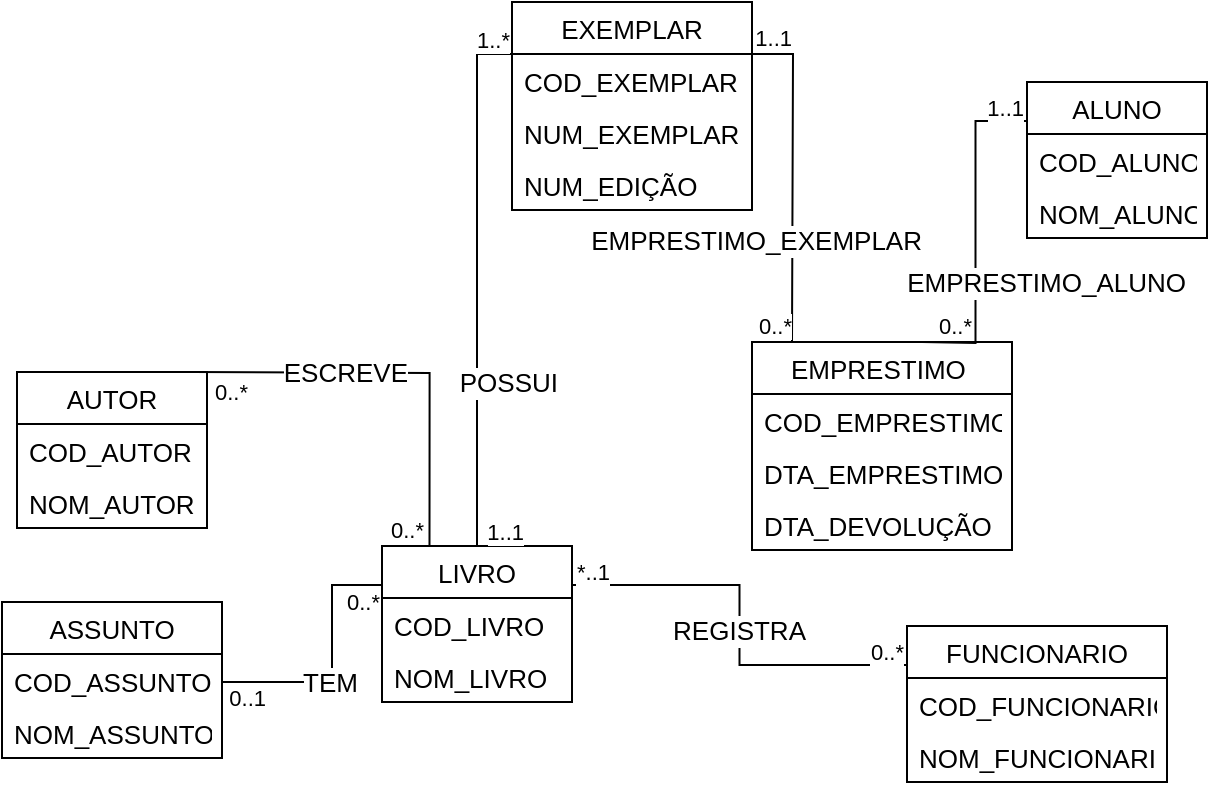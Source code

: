 <mxfile version="20.3.0" type="onedrive" pages="2"><diagram id="JMfhBpxqVSAkIOe4sKZo" name="Página-1"><mxGraphModel grid="1" page="1" gridSize="10" guides="1" tooltips="1" connect="1" arrows="1" fold="1" pageScale="1" pageWidth="827" pageHeight="1169" math="0" shadow="0"><root><mxCell id="0"/><mxCell id="1" parent="0"/><mxCell id="styqF_lQO8RlfN0wJD4p-19" value="EXEMPLAR" style="swimlane;fontStyle=0;childLayout=stackLayout;horizontal=1;startSize=26;fillColor=none;horizontalStack=0;resizeParent=1;resizeParentMax=0;resizeLast=0;collapsible=1;marginBottom=0;fontSize=13;" vertex="1" parent="1"><mxGeometry x="330" y="40" width="120" height="104" as="geometry"/></mxCell><mxCell id="styqF_lQO8RlfN0wJD4p-20" value="COD_EXEMPLAR" style="text;strokeColor=none;fillColor=none;align=left;verticalAlign=top;spacingLeft=4;spacingRight=4;overflow=hidden;rotatable=0;points=[[0,0.5],[1,0.5]];portConstraint=eastwest;fontSize=13;" vertex="1" parent="styqF_lQO8RlfN0wJD4p-19"><mxGeometry y="26" width="120" height="26" as="geometry"/></mxCell><mxCell id="styqF_lQO8RlfN0wJD4p-21" value="NUM_EXEMPLAR" style="text;strokeColor=none;fillColor=none;align=left;verticalAlign=top;spacingLeft=4;spacingRight=4;overflow=hidden;rotatable=0;points=[[0,0.5],[1,0.5]];portConstraint=eastwest;fontSize=13;" vertex="1" parent="styqF_lQO8RlfN0wJD4p-19"><mxGeometry y="52" width="120" height="26" as="geometry"/></mxCell><mxCell id="styqF_lQO8RlfN0wJD4p-97" value="NUM_EDIÇÃO" style="text;strokeColor=none;fillColor=none;align=left;verticalAlign=top;spacingLeft=4;spacingRight=4;overflow=hidden;rotatable=0;points=[[0,0.5],[1,0.5]];portConstraint=eastwest;fontSize=13;" vertex="1" parent="styqF_lQO8RlfN0wJD4p-19"><mxGeometry y="78" width="120" height="26" as="geometry"/></mxCell><mxCell id="styqF_lQO8RlfN0wJD4p-26" value="FUNCIONARIO" style="swimlane;fontStyle=0;childLayout=stackLayout;horizontal=1;startSize=26;fillColor=none;horizontalStack=0;resizeParent=1;resizeParentMax=0;resizeLast=0;collapsible=1;marginBottom=0;fontSize=13;" vertex="1" parent="1"><mxGeometry x="527.5" y="352" width="130" height="78" as="geometry"/></mxCell><mxCell id="styqF_lQO8RlfN0wJD4p-27" value="COD_FUNCIONARIO" style="text;strokeColor=none;fillColor=none;align=left;verticalAlign=top;spacingLeft=4;spacingRight=4;overflow=hidden;rotatable=0;points=[[0,0.5],[1,0.5]];portConstraint=eastwest;fontSize=13;" vertex="1" parent="styqF_lQO8RlfN0wJD4p-26"><mxGeometry y="26" width="130" height="26" as="geometry"/></mxCell><mxCell id="styqF_lQO8RlfN0wJD4p-28" value="NOM_FUNCIONARIO" style="text;strokeColor=none;fillColor=none;align=left;verticalAlign=top;spacingLeft=4;spacingRight=4;overflow=hidden;rotatable=0;points=[[0,0.5],[1,0.5]];portConstraint=eastwest;fontSize=13;" vertex="1" parent="styqF_lQO8RlfN0wJD4p-26"><mxGeometry y="52" width="130" height="26" as="geometry"/></mxCell><mxCell id="styqF_lQO8RlfN0wJD4p-29" value="AUTOR" style="swimlane;fontStyle=0;childLayout=stackLayout;horizontal=1;startSize=26;fillColor=none;horizontalStack=0;resizeParent=1;resizeParentMax=0;resizeLast=0;collapsible=1;marginBottom=0;fontSize=13;" vertex="1" parent="1"><mxGeometry x="82.5" y="225" width="95" height="78" as="geometry"/></mxCell><mxCell id="styqF_lQO8RlfN0wJD4p-30" value="COD_AUTOR" style="text;strokeColor=none;fillColor=none;align=left;verticalAlign=top;spacingLeft=4;spacingRight=4;overflow=hidden;rotatable=0;points=[[0,0.5],[1,0.5]];portConstraint=eastwest;fontSize=13;" vertex="1" parent="styqF_lQO8RlfN0wJD4p-29"><mxGeometry y="26" width="95" height="26" as="geometry"/></mxCell><mxCell id="styqF_lQO8RlfN0wJD4p-31" value="NOM_AUTOR" style="text;strokeColor=none;fillColor=none;align=left;verticalAlign=top;spacingLeft=4;spacingRight=4;overflow=hidden;rotatable=0;points=[[0,0.5],[1,0.5]];portConstraint=eastwest;fontSize=13;" vertex="1" parent="styqF_lQO8RlfN0wJD4p-29"><mxGeometry y="52" width="95" height="26" as="geometry"/></mxCell><mxCell id="styqF_lQO8RlfN0wJD4p-35" value="ASSUNTO" style="swimlane;fontStyle=0;childLayout=stackLayout;horizontal=1;startSize=26;fillColor=none;horizontalStack=0;resizeParent=1;resizeParentMax=0;resizeLast=0;collapsible=1;marginBottom=0;fontSize=13;" vertex="1" parent="1"><mxGeometry x="75" y="340" width="110" height="78" as="geometry"/></mxCell><mxCell id="styqF_lQO8RlfN0wJD4p-36" value="COD_ASSUNTO" style="text;strokeColor=none;fillColor=none;align=left;verticalAlign=top;spacingLeft=4;spacingRight=4;overflow=hidden;rotatable=0;points=[[0,0.5],[1,0.5]];portConstraint=eastwest;fontSize=13;" vertex="1" parent="styqF_lQO8RlfN0wJD4p-35"><mxGeometry y="26" width="110" height="26" as="geometry"/></mxCell><mxCell id="styqF_lQO8RlfN0wJD4p-37" value="NOM_ASSUNTO" style="text;strokeColor=none;fillColor=none;align=left;verticalAlign=top;spacingLeft=4;spacingRight=4;overflow=hidden;rotatable=0;points=[[0,0.5],[1,0.5]];portConstraint=eastwest;fontSize=13;" vertex="1" parent="styqF_lQO8RlfN0wJD4p-35"><mxGeometry y="52" width="110" height="26" as="geometry"/></mxCell><mxCell id="styqF_lQO8RlfN0wJD4p-38" value="LIVRO" style="swimlane;fontStyle=0;childLayout=stackLayout;horizontal=1;startSize=26;fillColor=none;horizontalStack=0;resizeParent=1;resizeParentMax=0;resizeLast=0;collapsible=1;marginBottom=0;fontSize=13;" vertex="1" parent="1"><mxGeometry x="265" y="312" width="95" height="78" as="geometry"/></mxCell><mxCell id="styqF_lQO8RlfN0wJD4p-39" value="COD_LIVRO" style="text;strokeColor=none;fillColor=none;align=left;verticalAlign=top;spacingLeft=4;spacingRight=4;overflow=hidden;rotatable=0;points=[[0,0.5],[1,0.5]];portConstraint=eastwest;fontSize=13;" vertex="1" parent="styqF_lQO8RlfN0wJD4p-38"><mxGeometry y="26" width="95" height="26" as="geometry"/></mxCell><mxCell id="styqF_lQO8RlfN0wJD4p-40" value="NOM_LIVRO" style="text;strokeColor=none;fillColor=none;align=left;verticalAlign=top;spacingLeft=4;spacingRight=4;overflow=hidden;rotatable=0;points=[[0,0.5],[1,0.5]];portConstraint=eastwest;fontSize=13;" vertex="1" parent="styqF_lQO8RlfN0wJD4p-38"><mxGeometry y="52" width="95" height="26" as="geometry"/></mxCell><mxCell id="styqF_lQO8RlfN0wJD4p-42" value="EMPRESTIMO " style="swimlane;fontStyle=0;childLayout=stackLayout;horizontal=1;startSize=26;fillColor=none;horizontalStack=0;resizeParent=1;resizeParentMax=0;resizeLast=0;collapsible=1;marginBottom=0;fontSize=13;" vertex="1" parent="1"><mxGeometry x="450" y="210" width="130" height="104" as="geometry"/></mxCell><mxCell id="styqF_lQO8RlfN0wJD4p-43" value="COD_EMPRESTIMO" style="text;strokeColor=none;fillColor=none;align=left;verticalAlign=top;spacingLeft=4;spacingRight=4;overflow=hidden;rotatable=0;points=[[0,0.5],[1,0.5]];portConstraint=eastwest;fontSize=13;" vertex="1" parent="styqF_lQO8RlfN0wJD4p-42"><mxGeometry y="26" width="130" height="26" as="geometry"/></mxCell><mxCell id="styqF_lQO8RlfN0wJD4p-44" value="DTA_EMPRESTIMO" style="text;strokeColor=none;fillColor=none;align=left;verticalAlign=top;spacingLeft=4;spacingRight=4;overflow=hidden;rotatable=0;points=[[0,0.5],[1,0.5]];portConstraint=eastwest;fontSize=13;" vertex="1" parent="styqF_lQO8RlfN0wJD4p-42"><mxGeometry y="52" width="130" height="26" as="geometry"/></mxCell><mxCell id="styqF_lQO8RlfN0wJD4p-45" value="DTA_DEVOLUÇÃO" style="text;strokeColor=none;fillColor=none;align=left;verticalAlign=top;spacingLeft=4;spacingRight=4;overflow=hidden;rotatable=0;points=[[0,0.5],[1,0.5]];portConstraint=eastwest;fontSize=13;" vertex="1" parent="styqF_lQO8RlfN0wJD4p-42"><mxGeometry y="78" width="130" height="26" as="geometry"/></mxCell><mxCell id="styqF_lQO8RlfN0wJD4p-46" value="ALUNO" style="swimlane;fontStyle=0;childLayout=stackLayout;horizontal=1;startSize=26;fillColor=none;horizontalStack=0;resizeParent=1;resizeParentMax=0;resizeLast=0;collapsible=1;marginBottom=0;fontSize=13;" vertex="1" parent="1"><mxGeometry x="587.5" y="80" width="90" height="78" as="geometry"/></mxCell><mxCell id="styqF_lQO8RlfN0wJD4p-47" value="COD_ALUNO" style="text;strokeColor=none;fillColor=none;align=left;verticalAlign=top;spacingLeft=4;spacingRight=4;overflow=hidden;rotatable=0;points=[[0,0.5],[1,0.5]];portConstraint=eastwest;fontSize=13;" vertex="1" parent="styqF_lQO8RlfN0wJD4p-46"><mxGeometry y="26" width="90" height="26" as="geometry"/></mxCell><mxCell id="styqF_lQO8RlfN0wJD4p-48" value="NOM_ALUNO" style="text;strokeColor=none;fillColor=none;align=left;verticalAlign=top;spacingLeft=4;spacingRight=4;overflow=hidden;rotatable=0;points=[[0,0.5],[1,0.5]];portConstraint=eastwest;fontSize=13;" vertex="1" parent="styqF_lQO8RlfN0wJD4p-46"><mxGeometry y="52" width="90" height="26" as="geometry"/></mxCell><mxCell id="styqF_lQO8RlfN0wJD4p-56" value="" style="endArrow=none;html=1;edgeStyle=orthogonalEdgeStyle;rounded=0;exitX=1;exitY=0.25;exitDx=0;exitDy=0;fontSize=13;entryX=0;entryY=0.25;entryDx=0;entryDy=0;" edge="1" parent="1" source="styqF_lQO8RlfN0wJD4p-35" target="styqF_lQO8RlfN0wJD4p-38"><mxGeometry relative="1" as="geometry"><mxPoint x="230" y="420" as="sourcePoint"/><mxPoint x="240" y="400" as="targetPoint"/><Array as="points"><mxPoint x="185" y="380"/><mxPoint x="240" y="380"/><mxPoint x="240" y="332"/></Array></mxGeometry></mxCell><mxCell id="styqF_lQO8RlfN0wJD4p-58" value="TEM" style="edgeLabel;resizable=0;html=1;align=right;verticalAlign=bottom;fontSize=13;" connectable="0" vertex="1" parent="styqF_lQO8RlfN0wJD4p-56"><mxGeometry x="1" relative="1" as="geometry"><mxPoint x="-12" y="59" as="offset"/></mxGeometry></mxCell><mxCell id="styqF_lQO8RlfN0wJD4p-62" value="" style="endArrow=none;html=1;edgeStyle=orthogonalEdgeStyle;rounded=0;exitX=1;exitY=0;exitDx=0;exitDy=0;fontSize=13;entryX=0.25;entryY=0;entryDx=0;entryDy=0;" edge="1" parent="1" target="styqF_lQO8RlfN0wJD4p-38"><mxGeometry relative="1" as="geometry"><mxPoint x="170" y="225" as="sourcePoint"/><mxPoint x="290" y="300" as="targetPoint"/></mxGeometry></mxCell><mxCell id="styqF_lQO8RlfN0wJD4p-64" value="ESCREVE" style="edgeLabel;resizable=0;html=1;align=right;verticalAlign=bottom;fontSize=13;" connectable="0" vertex="1" parent="styqF_lQO8RlfN0wJD4p-62"><mxGeometry x="1" relative="1" as="geometry"><mxPoint x="-10" y="-77" as="offset"/></mxGeometry></mxCell><mxCell id="styqF_lQO8RlfN0wJD4p-65" value="" style="endArrow=none;html=1;edgeStyle=orthogonalEdgeStyle;rounded=0;exitX=0.5;exitY=0;exitDx=0;exitDy=0;entryX=0;entryY=0.25;entryDx=0;entryDy=0;fontSize=13;" edge="1" parent="1" source="styqF_lQO8RlfN0wJD4p-38" target="styqF_lQO8RlfN0wJD4p-19"><mxGeometry relative="1" as="geometry"><mxPoint x="350" y="520" as="sourcePoint"/><mxPoint x="350" y="140" as="targetPoint"/><Array as="points"><mxPoint x="313" y="66"/></Array></mxGeometry></mxCell><mxCell id="styqF_lQO8RlfN0wJD4p-67" value="POSSUI" style="edgeLabel;resizable=0;html=1;align=right;verticalAlign=bottom;fontSize=13;" connectable="0" vertex="1" parent="styqF_lQO8RlfN0wJD4p-65"><mxGeometry x="1" relative="1" as="geometry"><mxPoint x="23" y="174" as="offset"/></mxGeometry></mxCell><mxCell id="styqF_lQO8RlfN0wJD4p-68" value="" style="endArrow=none;html=1;edgeStyle=orthogonalEdgeStyle;rounded=0;fontSize=13;entryX=0;entryY=0;entryDx=0;entryDy=0;exitX=1;exitY=0.25;exitDx=0;exitDy=0;" edge="1" parent="1" source="styqF_lQO8RlfN0wJD4p-19"><mxGeometry relative="1" as="geometry"><mxPoint x="410" y="50" as="sourcePoint"/><mxPoint x="470" y="210" as="targetPoint"/></mxGeometry></mxCell><mxCell id="styqF_lQO8RlfN0wJD4p-70" value="EMPRESTIMO_EXEMPLAR" style="edgeLabel;resizable=0;html=1;align=right;verticalAlign=bottom;fontSize=13;" connectable="0" vertex="1" parent="styqF_lQO8RlfN0wJD4p-68"><mxGeometry x="1" relative="1" as="geometry"><mxPoint x="65" y="-40" as="offset"/></mxGeometry></mxCell><mxCell id="styqF_lQO8RlfN0wJD4p-71" value="" style="endArrow=none;html=1;edgeStyle=orthogonalEdgeStyle;rounded=0;fontSize=13;exitX=0.5;exitY=0;exitDx=0;exitDy=0;entryX=0;entryY=0.25;entryDx=0;entryDy=0;" edge="1" parent="1" target="styqF_lQO8RlfN0wJD4p-46"><mxGeometry relative="1" as="geometry"><mxPoint x="535" y="210" as="sourcePoint"/><mxPoint x="580" y="90" as="targetPoint"/></mxGeometry></mxCell><mxCell id="styqF_lQO8RlfN0wJD4p-73" value="EMPRESTIMO_ALUNO" style="edgeLabel;resizable=0;html=1;align=right;verticalAlign=bottom;fontSize=13;rotation=0;" connectable="0" vertex="1" parent="styqF_lQO8RlfN0wJD4p-71"><mxGeometry x="1" relative="1" as="geometry"><mxPoint x="80" y="91" as="offset"/></mxGeometry></mxCell><mxCell id="styqF_lQO8RlfN0wJD4p-74" value="" style="endArrow=none;html=1;edgeStyle=orthogonalEdgeStyle;rounded=0;fontSize=13;exitX=1;exitY=0.25;exitDx=0;exitDy=0;entryX=0;entryY=0.25;entryDx=0;entryDy=0;" edge="1" parent="1" source="styqF_lQO8RlfN0wJD4p-38" target="styqF_lQO8RlfN0wJD4p-26"><mxGeometry relative="1" as="geometry"><mxPoint x="380" y="550" as="sourcePoint"/><mxPoint x="540" y="550" as="targetPoint"/></mxGeometry></mxCell><mxCell id="styqF_lQO8RlfN0wJD4p-76" value="REGISTRA" style="edgeLabel;resizable=0;html=1;align=right;verticalAlign=bottom;fontSize=13;" connectable="0" vertex="1" parent="styqF_lQO8RlfN0wJD4p-74"><mxGeometry x="1" relative="1" as="geometry"><mxPoint x="-50" y="-7" as="offset"/></mxGeometry></mxCell><mxCell id="styqF_lQO8RlfN0wJD4p-80" value="0..1" style="edgeLabel;resizable=0;html=1;align=right;verticalAlign=bottom;fontSize=11;" connectable="0" vertex="1" parent="1"><mxGeometry x="207" y="396" as="geometry"/></mxCell><mxCell id="styqF_lQO8RlfN0wJD4p-81" value="0..*" style="edgeLabel;resizable=0;html=1;align=right;verticalAlign=bottom;fontSize=11;" connectable="0" vertex="1" parent="1"><mxGeometry x="246" y="333" as="geometry"><mxPoint x="18" y="15" as="offset"/></mxGeometry></mxCell><mxCell id="styqF_lQO8RlfN0wJD4p-82" value="*..1" style="edgeLabel;resizable=0;html=1;align=right;verticalAlign=bottom;fontSize=11;" connectable="0" vertex="1" parent="1"><mxGeometry x="371" y="325" as="geometry"><mxPoint x="8" y="8" as="offset"/></mxGeometry></mxCell><mxCell id="styqF_lQO8RlfN0wJD4p-83" value="0..*" style="edgeLabel;resizable=0;html=1;align=right;verticalAlign=bottom;fontSize=11;" connectable="0" vertex="1" parent="1"><mxGeometry x="526.5" y="373" as="geometry"/></mxCell><mxCell id="styqF_lQO8RlfN0wJD4p-86" value="0..*" style="edgeLabel;resizable=0;html=1;align=right;verticalAlign=bottom;fontSize=11;" connectable="0" vertex="1" parent="1"><mxGeometry x="198" y="243" as="geometry"/></mxCell><mxCell id="styqF_lQO8RlfN0wJD4p-87" value="0..*" style="edgeLabel;resizable=0;html=1;align=right;verticalAlign=bottom;fontSize=11;" connectable="0" vertex="1" parent="1"><mxGeometry x="286" y="312" as="geometry"/></mxCell><mxCell id="styqF_lQO8RlfN0wJD4p-88" value="1..*" style="edgeLabel;resizable=0;html=1;align=right;verticalAlign=bottom;fontSize=11;" connectable="0" vertex="1" parent="1"><mxGeometry x="329" y="67" as="geometry"/></mxCell><mxCell id="styqF_lQO8RlfN0wJD4p-89" value="1..1" style="edgeLabel;resizable=0;html=1;align=right;verticalAlign=bottom;fontSize=11;" connectable="0" vertex="1" parent="1"><mxGeometry x="336" y="313" as="geometry"/></mxCell><mxCell id="styqF_lQO8RlfN0wJD4p-90" value="1..1" style="edgeLabel;resizable=0;html=1;align=right;verticalAlign=bottom;fontSize=11;" connectable="0" vertex="1" parent="1"><mxGeometry x="470" y="66" as="geometry"/></mxCell><mxCell id="styqF_lQO8RlfN0wJD4p-91" value="0..*" style="edgeLabel;resizable=0;html=1;align=right;verticalAlign=bottom;fontSize=11;" connectable="0" vertex="1" parent="1"><mxGeometry x="470" y="210" as="geometry"/></mxCell><mxCell id="styqF_lQO8RlfN0wJD4p-92" value="0..*" style="edgeLabel;resizable=0;html=1;align=right;verticalAlign=bottom;fontSize=11;" connectable="0" vertex="1" parent="1"><mxGeometry x="560" y="210" as="geometry"/></mxCell><mxCell id="styqF_lQO8RlfN0wJD4p-93" value="1..1&lt;br&gt;" style="edgeLabel;resizable=0;html=1;align=right;verticalAlign=bottom;fontSize=11;" connectable="0" vertex="1" parent="1"><mxGeometry x="591.5" y="103" as="geometry"><mxPoint x="-5" y="-2" as="offset"/></mxGeometry></mxCell></root></mxGraphModel></diagram><diagram id="yDgQ8XkfBuOUe1fEq_iq" name="Página-2"><mxGraphModel grid="1" page="1" gridSize="10" guides="1" tooltips="1" connect="1" arrows="1" fold="1" pageScale="1" pageWidth="827" pageHeight="1169" math="0" shadow="0"><root><mxCell id="0"/><mxCell id="1" parent="0"/></root></mxGraphModel></diagram></mxfile>